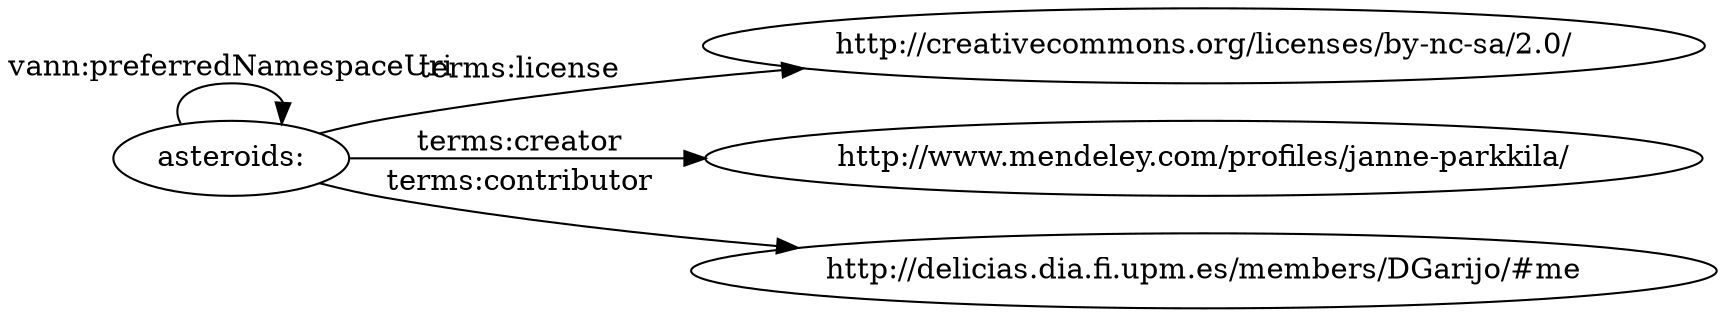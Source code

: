 digraph ar2dtool_diagram { 
rankdir=LR;
size="1501"
	"asteroids:" -> "http://creativecommons.org/licenses/by-nc-sa/2.0/" [ label = "terms:license" ];
	"asteroids:" -> "http://www.mendeley.com/profiles/janne-parkkila/" [ label = "terms:creator" ];
	"asteroids:" -> "http://delicias.dia.fi.upm.es/members/DGarijo/#me" [ label = "terms:contributor" ];
	"asteroids:" -> "asteroids:" [ label = "vann:preferredNamespaceUri" ];

}
